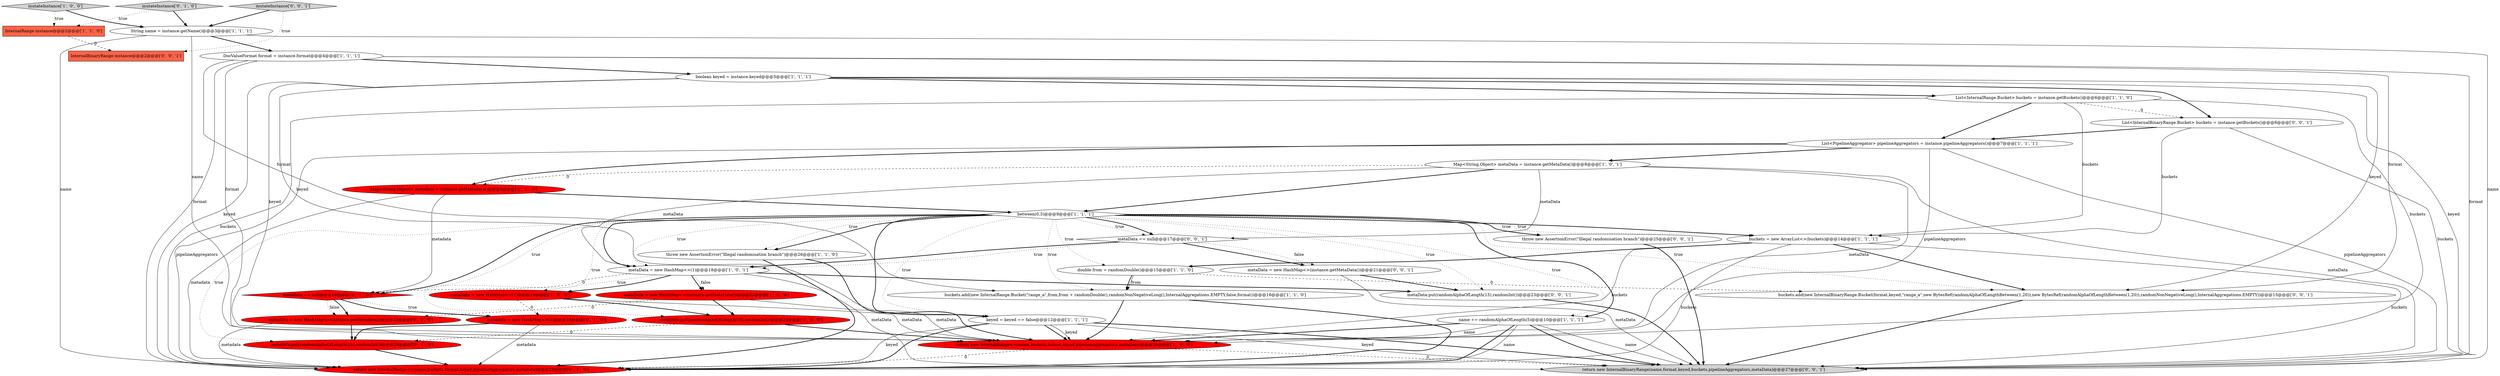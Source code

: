 digraph {
26 [style = filled, label = "metadata.put(randomAlphaOfLength(15),randomInt())@@@24@@@['0', '1', '0']", fillcolor = red, shape = ellipse image = "AAA1AAABBB2BBB"];
4 [style = filled, label = "double from = randomDouble()@@@15@@@['1', '1', '0']", fillcolor = white, shape = ellipse image = "AAA0AAABBB1BBB"];
5 [style = filled, label = "return new InternalRange<>(name,buckets,format,keyed,pipelineAggregators,metaData)@@@28@@@['1', '0', '0']", fillcolor = red, shape = ellipse image = "AAA1AAABBB1BBB"];
12 [style = filled, label = "keyed = keyed == false@@@12@@@['1', '1', '1']", fillcolor = white, shape = ellipse image = "AAA0AAABBB1BBB"];
0 [style = filled, label = "List<PipelineAggregator> pipelineAggregators = instance.pipelineAggregators()@@@7@@@['1', '1', '1']", fillcolor = white, shape = ellipse image = "AAA0AAABBB1BBB"];
25 [style = filled, label = "mutateInstance['0', '1', '0']", fillcolor = lightgray, shape = diamond image = "AAA0AAABBB2BBB"];
28 [style = filled, label = "InternalBinaryRange instance@@@2@@@['0', '0', '1']", fillcolor = tomato, shape = box image = "AAA0AAABBB3BBB"];
35 [style = filled, label = "mutateInstance['0', '0', '1']", fillcolor = lightgray, shape = diamond image = "AAA0AAABBB3BBB"];
10 [style = filled, label = "buckets = new ArrayList<>(buckets)@@@14@@@['1', '1', '1']", fillcolor = white, shape = ellipse image = "AAA0AAABBB1BBB"];
18 [style = filled, label = "between(0,3)@@@9@@@['1', '1', '1']", fillcolor = white, shape = diamond image = "AAA0AAABBB1BBB"];
32 [style = filled, label = "buckets.add(new InternalBinaryRange.Bucket(format,keyed,\"range_a\",new BytesRef(randomAlphaOfLengthBetween(1,20)),new BytesRef(randomAlphaOfLengthBetween(1,20)),randomNonNegativeLong(),InternalAggregations.EMPTY))@@@15@@@['0', '0', '1']", fillcolor = white, shape = ellipse image = "AAA0AAABBB3BBB"];
30 [style = filled, label = "metaData = new HashMap<>(instance.getMetaData())@@@21@@@['0', '0', '1']", fillcolor = white, shape = ellipse image = "AAA0AAABBB3BBB"];
34 [style = filled, label = "return new InternalBinaryRange(name,format,keyed,buckets,pipelineAggregators,metaData)@@@27@@@['0', '0', '1']", fillcolor = lightgray, shape = ellipse image = "AAA0AAABBB3BBB"];
13 [style = filled, label = "throw new AssertionError(\"Illegal randomisation branch\")@@@26@@@['1', '1', '0']", fillcolor = white, shape = ellipse image = "AAA0AAABBB1BBB"];
7 [style = filled, label = "mutateInstance['1', '0', '0']", fillcolor = lightgray, shape = diamond image = "AAA0AAABBB1BBB"];
6 [style = filled, label = "Map<String,Object> metaData = instance.getMetaData()@@@8@@@['1', '0', '1']", fillcolor = white, shape = ellipse image = "AAA0AAABBB1BBB"];
22 [style = filled, label = "return new InternalRange<>(name,buckets,format,keyed,pipelineAggregators,metadata)@@@28@@@['0', '1', '0']", fillcolor = red, shape = ellipse image = "AAA1AAABBB2BBB"];
14 [style = filled, label = "List<InternalRange.Bucket> buckets = instance.getBuckets()@@@6@@@['1', '1', '0']", fillcolor = white, shape = ellipse image = "AAA0AAABBB1BBB"];
2 [style = filled, label = "boolean keyed = instance.keyed@@@5@@@['1', '1', '1']", fillcolor = white, shape = ellipse image = "AAA0AAABBB1BBB"];
21 [style = filled, label = "Map<String,Object> metadata = instance.getMetadata()@@@8@@@['0', '1', '0']", fillcolor = red, shape = ellipse image = "AAA1AAABBB2BBB"];
29 [style = filled, label = "metaData == null@@@17@@@['0', '0', '1']", fillcolor = white, shape = diamond image = "AAA0AAABBB3BBB"];
9 [style = filled, label = "name += randomAlphaOfLength(5)@@@10@@@['1', '1', '1']", fillcolor = white, shape = ellipse image = "AAA0AAABBB1BBB"];
27 [style = filled, label = "throw new AssertionError(\"Illegal randomisation branch\")@@@25@@@['0', '0', '1']", fillcolor = white, shape = ellipse image = "AAA0AAABBB3BBB"];
20 [style = filled, label = "metadata = new HashMap<>(instance.getMetadata())@@@22@@@['0', '1', '0']", fillcolor = red, shape = ellipse image = "AAA1AAABBB2BBB"];
3 [style = filled, label = "InternalRange instance@@@2@@@['1', '1', '0']", fillcolor = tomato, shape = box image = "AAA0AAABBB1BBB"];
8 [style = filled, label = "DocValueFormat format = instance.format@@@4@@@['1', '1', '1']", fillcolor = white, shape = ellipse image = "AAA0AAABBB1BBB"];
16 [style = filled, label = "metaData.put(randomAlphaOfLength(15),randomInt())@@@24@@@['1', '0', '0']", fillcolor = red, shape = ellipse image = "AAA1AAABBB1BBB"];
33 [style = filled, label = "metaData.put(randomAlphaOfLength(15),randomInt())@@@23@@@['0', '0', '1']", fillcolor = white, shape = ellipse image = "AAA0AAABBB3BBB"];
19 [style = filled, label = "metaData = new HashMap<>(instance.getMetaData())@@@22@@@['1', '0', '0']", fillcolor = red, shape = ellipse image = "AAA1AAABBB1BBB"];
15 [style = filled, label = "metaData = new HashMap<>(1)@@@19@@@['1', '0', '0']", fillcolor = red, shape = ellipse image = "AAA1AAABBB1BBB"];
23 [style = filled, label = "metadata = new HashMap<>(1)@@@19@@@['0', '1', '0']", fillcolor = red, shape = ellipse image = "AAA1AAABBB2BBB"];
11 [style = filled, label = "metaData = new HashMap<>(1)@@@18@@@['1', '0', '1']", fillcolor = white, shape = ellipse image = "AAA0AAABBB1BBB"];
31 [style = filled, label = "List<InternalBinaryRange.Bucket> buckets = instance.getBuckets()@@@6@@@['0', '0', '1']", fillcolor = white, shape = ellipse image = "AAA0AAABBB3BBB"];
1 [style = filled, label = "buckets.add(new InternalRange.Bucket(\"range_a\",from,from + randomDouble(),randomNonNegativeLong(),InternalAggregations.EMPTY,false,format))@@@16@@@['1', '1', '0']", fillcolor = white, shape = ellipse image = "AAA0AAABBB1BBB"];
17 [style = filled, label = "String name = instance.getName()@@@3@@@['1', '1', '1']", fillcolor = white, shape = ellipse image = "AAA0AAABBB1BBB"];
24 [style = filled, label = "metadata == null@@@18@@@['0', '1', '0']", fillcolor = red, shape = diamond image = "AAA1AAABBB2BBB"];
1->5 [style = bold, label=""];
12->5 [style = bold, label=""];
29->30 [style = bold, label=""];
21->22 [style = solid, label="metadata"];
20->26 [style = bold, label=""];
30->34 [style = solid, label="metaData"];
10->32 [style = bold, label=""];
32->34 [style = bold, label=""];
21->18 [style = bold, label=""];
26->22 [style = bold, label=""];
8->1 [style = solid, label="format"];
6->29 [style = solid, label="metaData"];
17->22 [style = solid, label="name"];
16->26 [style = dashed, label="0"];
17->5 [style = solid, label="name"];
10->22 [style = solid, label="buckets"];
2->32 [style = solid, label="keyed"];
2->14 [style = bold, label=""];
17->34 [style = solid, label="name"];
11->33 [style = bold, label=""];
9->5 [style = bold, label=""];
21->24 [style = solid, label="metadata"];
10->34 [style = solid, label="buckets"];
13->22 [style = bold, label=""];
11->15 [style = dotted, label="true"];
0->22 [style = solid, label="pipelineAggregators"];
12->22 [style = bold, label=""];
18->13 [style = dotted, label="true"];
2->31 [style = bold, label=""];
0->5 [style = solid, label="pipelineAggregators"];
14->10 [style = solid, label="buckets"];
6->11 [style = solid, label="metaData"];
29->30 [style = dotted, label="false"];
6->34 [style = solid, label="metaData"];
18->16 [style = dotted, label="true"];
18->11 [style = bold, label=""];
18->12 [style = bold, label=""];
0->21 [style = bold, label=""];
9->34 [style = solid, label="name"];
5->34 [style = dashed, label="0"];
24->20 [style = bold, label=""];
18->11 [style = dotted, label="true"];
31->34 [style = solid, label="buckets"];
2->12 [style = solid, label="keyed"];
18->26 [style = dotted, label="true"];
18->9 [style = bold, label=""];
35->17 [style = bold, label=""];
13->5 [style = bold, label=""];
8->5 [style = solid, label="format"];
2->34 [style = solid, label="keyed"];
18->27 [style = dotted, label="true"];
29->11 [style = bold, label=""];
6->5 [style = solid, label="metaData"];
12->5 [style = solid, label="keyed"];
18->29 [style = dotted, label="true"];
14->31 [style = dashed, label="0"];
9->22 [style = bold, label=""];
17->8 [style = bold, label=""];
18->24 [style = bold, label=""];
8->34 [style = solid, label="format"];
3->28 [style = dashed, label="0"];
7->17 [style = bold, label=""];
30->33 [style = bold, label=""];
6->18 [style = bold, label=""];
31->0 [style = bold, label=""];
18->33 [style = dotted, label="true"];
18->1 [style = dotted, label="true"];
18->24 [style = dotted, label="true"];
12->22 [style = solid, label="keyed"];
12->34 [style = solid, label="keyed"];
25->17 [style = bold, label=""];
24->20 [style = dotted, label="false"];
19->16 [style = bold, label=""];
18->10 [style = dotted, label="true"];
8->32 [style = solid, label="format"];
27->34 [style = bold, label=""];
24->23 [style = dotted, label="true"];
18->10 [style = bold, label=""];
8->2 [style = bold, label=""];
19->5 [style = solid, label="metaData"];
18->9 [style = dotted, label="true"];
16->5 [style = bold, label=""];
4->1 [style = bold, label=""];
29->11 [style = dotted, label="true"];
24->23 [style = bold, label=""];
5->22 [style = dashed, label="0"];
6->21 [style = dashed, label="0"];
15->5 [style = solid, label="metaData"];
15->23 [style = dashed, label="0"];
23->22 [style = solid, label="metadata"];
0->6 [style = bold, label=""];
19->20 [style = dashed, label="0"];
9->34 [style = bold, label=""];
0->34 [style = solid, label="pipelineAggregators"];
23->26 [style = bold, label=""];
12->34 [style = bold, label=""];
8->22 [style = solid, label="format"];
11->19 [style = bold, label=""];
15->16 [style = bold, label=""];
18->32 [style = dotted, label="true"];
9->22 [style = solid, label="name"];
11->15 [style = bold, label=""];
1->22 [style = bold, label=""];
4->32 [style = dashed, label="0"];
20->22 [style = solid, label="metadata"];
18->29 [style = bold, label=""];
4->1 [style = solid, label="from"];
18->12 [style = dotted, label="true"];
14->0 [style = bold, label=""];
18->27 [style = bold, label=""];
11->19 [style = dotted, label="false"];
7->3 [style = dotted, label="true"];
2->5 [style = solid, label="keyed"];
11->24 [style = dashed, label="0"];
11->34 [style = solid, label="metaData"];
18->13 [style = bold, label=""];
10->4 [style = bold, label=""];
25->3 [style = dotted, label="true"];
35->28 [style = dotted, label="true"];
18->4 [style = dotted, label="true"];
14->22 [style = solid, label="buckets"];
33->34 [style = bold, label=""];
10->5 [style = solid, label="buckets"];
9->5 [style = solid, label="name"];
31->10 [style = solid, label="buckets"];
14->5 [style = solid, label="buckets"];
2->22 [style = solid, label="keyed"];
}
